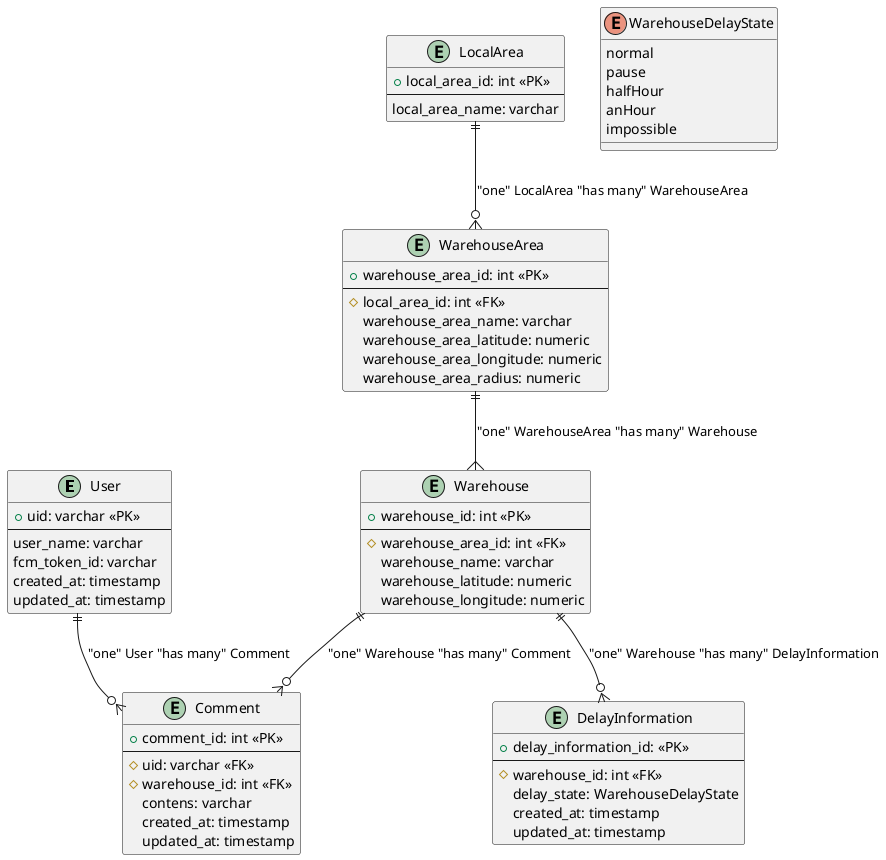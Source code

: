 @startuml fleet-tracker

entity User as "User" {
    + uid: varchar <<PK>>
    --
    user_name: varchar
    fcm_token_id: varchar
    created_at: timestamp
    updated_at: timestamp
}

entity LocalArea as "LocalArea" {
    + local_area_id: int <<PK>>
    --
    local_area_name: varchar
}

entity WarehouseArea as "WarehouseArea" {
    + warehouse_area_id: int <<PK>>
    --
    # local_area_id: int <<FK>>
    warehouse_area_name: varchar
    warehouse_area_latitude: numeric
    warehouse_area_longitude: numeric
    warehouse_area_radius: numeric
}

entity Warehouse as "Warehouse" {
    + warehouse_id: int <<PK>>
    --
    # warehouse_area_id: int <<FK>>
    warehouse_name: varchar
    warehouse_latitude: numeric
    warehouse_longitude: numeric
}

entity DelayInformation as "DelayInformation" {
    + delay_information_id: <<PK>>
    --
    # warehouse_id: int <<FK>>
    delay_state: WarehouseDelayState
    created_at: timestamp
    updated_at: timestamp
}

enum WarehouseDelayState {
  normal
  pause
  halfHour
  anHour
  impossible
}

entity Comment as "Comment" {
    + comment_id: int <<PK>>
    --
    # uid: varchar <<FK>>
    # warehouse_id: int <<FK>>
    contens: varchar
    created_at: timestamp
    updated_at: timestamp
}

"LocalArea" ||--o{ "WarehouseArea" : "one" LocalArea "has many" WarehouseArea
"WarehouseArea" ||--{ "Warehouse" : "one" WarehouseArea "has many" Warehouse
"Warehouse" ||--o{ "DelayInformation" : "one" Warehouse "has many" DelayInformation
"User" ||--o{ "Comment" : "one" User "has many" Comment
"Warehouse" ||--o{ "Comment" : "one" Warehouse "has many" Comment

@enduml